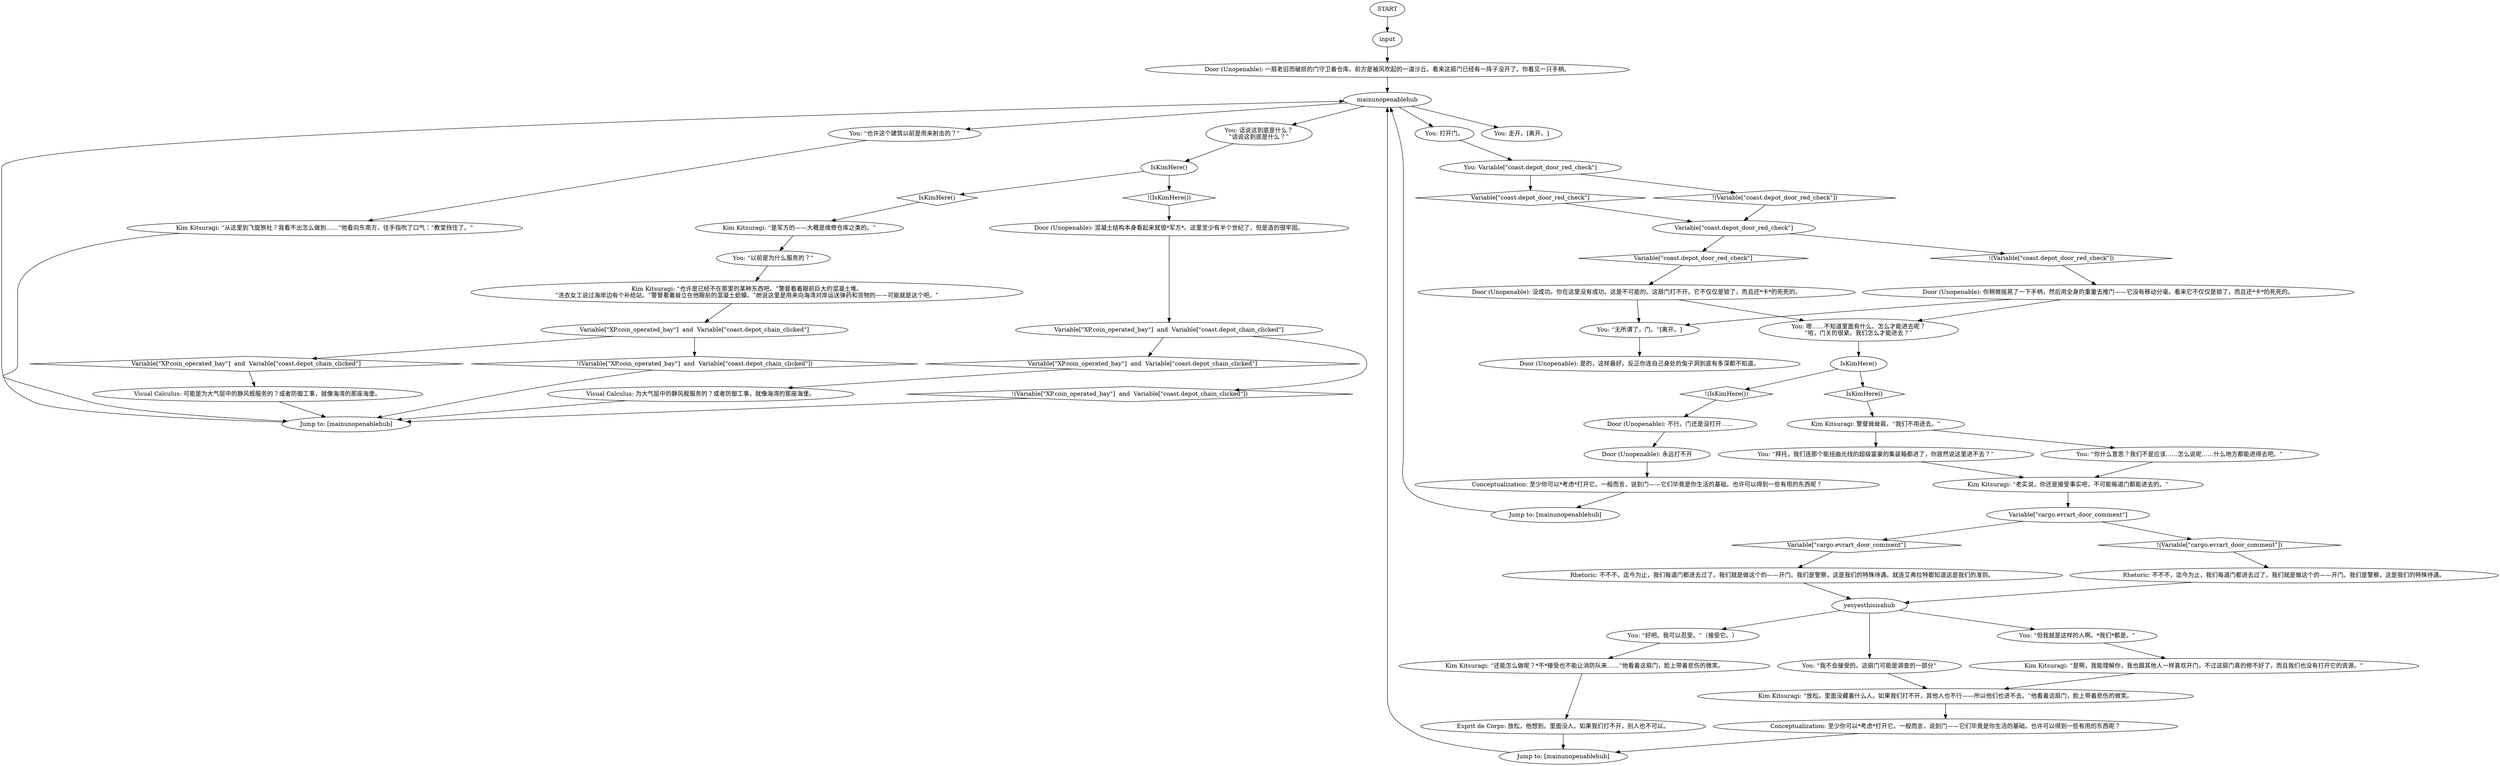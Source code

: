 # LANDS END / DEPOT DOOR
# The door to the jammed supply depot near Land's End. The door is jammed and locked. You can't open it. EVER.
# ==================================================
digraph G {
	  0 [label="START"];
	  1 [label="input"];
	  2 [label="Kim Kitsuragi: 警督耸耸肩。“我们不用进去。”"];
	  3 [label="You: “拜托，我们连那个能扭曲光线的超级富豪的集装箱都进了，你居然说这里进不去？”"];
	  4 [label="Jump to: [mainunopenablehub]"];
	  5 [label="Door (Unopenable): 一扇老旧而破损的门守卫着仓库。前方是被风吹起的一道沙丘。看来这扇门已经有一阵子没开了。你看见一只手柄。"];
	  6 [label="Kim Kitsuragi: “放松。里面没藏着什么人。如果我们打不开，其他人也不行——所以他们也进不去。”他看着这扇门，脸上带着悲伤的微笑。"];
	  7 [label="Jump to: [mainunopenablehub]"];
	  8 [label="Door (Unopenable): 没成功。你在这里没有成功。这是不可能的。这扇门打不开。它不仅仅是锁了，而且还*卡*的死死的。"];
	  9 [label="You: “你什么意思？我们不是应该……怎么说呢……什么地方都能进得去吧。”"];
	  10 [label="Door (Unopenable): 混凝土结构本身看起来就很*军方*。这里至少有半个世纪了，但是造的很牢固。"];
	  11 [label="Jump to: [mainunopenablehub]"];
	  12 [label="Rhetoric: 不不不，迄今为止，我们每道门都进去过了。我们就是做这个的——开门。我们是警察，这是我们的特殊待遇。就连艾弗拉特都知道这是我们的准则。"];
	  13 [label="Variable[\"XP.coin_operated_bay\"]  and  Variable[\"coast.depot_chain_clicked\"]"];
	  14 [label="Variable[\"XP.coin_operated_bay\"]  and  Variable[\"coast.depot_chain_clicked\"]", shape=diamond];
	  15 [label="!(Variable[\"XP.coin_operated_bay\"]  and  Variable[\"coast.depot_chain_clicked\"])", shape=diamond];
	  16 [label="You: “我不会接受的。这扇门可能是调查的一部分”"];
	  17 [label="You: “也许这个建筑以前是用来射击的？”"];
	  18 [label="Conceptualization: 至少你可以*考虑*打开它。一般而言，说到门——它们毕竟是你生活的基础。也许可以得到一些有用的东西呢？"];
	  19 [label="You: “以前是为什么服务的？”"];
	  20 [label="mainunopenablehub"];
	  21 [label="IsKimHere()"];
	  22 [label="IsKimHere()", shape=diamond];
	  23 [label="!(IsKimHere())", shape=diamond];
	  24 [label="Rhetoric: 不不不，迄今为止，我们每道门都进去过了。我们就是做这个的——开门。我们是警察，这是我们的特殊待遇。"];
	  26 [label="Door (Unopenable): 是的，这样最好。反正你连自己身处的兔子洞到底有多深都不知道。"];
	  27 [label="You: “但我就是这样的人啊。*我们*都是。”"];
	  28 [label="Variable[\"cargo.evrart_door_comment\"]"];
	  29 [label="Variable[\"cargo.evrart_door_comment\"]", shape=diamond];
	  30 [label="!(Variable[\"cargo.evrart_door_comment\"])", shape=diamond];
	  31 [label="Visual Calculus: 可能是为大气层中的静风舰服务的？或者防御工事，就像海湾的那座海堡。"];
	  32 [label="Kim Kitsuragi: “是啊，我能理解你，我也跟其他人一样喜欢开门，不过这扇门真的修不好了，而且我们也没有打开它的资源。”"];
	  33 [label="yesyesthisisahub"];
	  34 [label="You: 打开门。"];
	  35 [label="You: Variable[\"coast.depot_door_red_check\"]"];
	  36 [label="Variable[\"coast.depot_door_red_check\"]", shape=diamond];
	  37 [label="!(Variable[\"coast.depot_door_red_check\"])", shape=diamond];
	  38 [label="Conceptualization: 至少你可以*考虑*打开它。一般而言，说到门——它们毕竟是你生活的基础。也许可以得到一些有用的东西呢？"];
	  39 [label="You: 走开。[离开。]"];
	  40 [label="You: 话说这到底是什么？\n“话说这到底是什么？”"];
	  41 [label="Kim Kitsuragi: “也许是已经不在那里的某种东西吧。”警督看着眼前巨大的混凝土堆。\n“洗衣女工说过海岸边有个补给站。”警督看着耸立在他眼前的混凝土蛤蟆。“她说这里是用来向海湾对岸运送弹药和货物的——可能就是这个吧。”"];
	  42 [label="Variable[\"XP.coin_operated_bay\"]  and  Variable[\"coast.depot_chain_clicked\"]"];
	  43 [label="Variable[\"XP.coin_operated_bay\"]  and  Variable[\"coast.depot_chain_clicked\"]", shape=diamond];
	  44 [label="!(Variable[\"XP.coin_operated_bay\"]  and  Variable[\"coast.depot_chain_clicked\"])", shape=diamond];
	  45 [label="You: “无所谓了，门。”[离开。]"];
	  46 [label="Kim Kitsuragi: “老实说，你还是接受事实吧，不可能每道门都能进去的。”"];
	  47 [label="IsKimHere()"];
	  48 [label="IsKimHere()", shape=diamond];
	  49 [label="!(IsKimHere())", shape=diamond];
	  50 [label="Variable[\"coast.depot_door_red_check\"]"];
	  51 [label="Variable[\"coast.depot_door_red_check\"]", shape=diamond];
	  52 [label="!(Variable[\"coast.depot_door_red_check\"])", shape=diamond];
	  53 [label="Door (Unopenable): 永远打不开"];
	  54 [label="Esprit de Corps: 放松，他想到。里面没人。如果我们打不开，别人也不可以。"];
	  55 [label="You: “好吧。我可以忍受。”（接受它。）"];
	  56 [label="Kim Kitsuragi: “还能怎么做呢？*不*接受也不能让消防队来……”他看着这扇门，脸上带着悲伤的微笑。"];
	  57 [label="Door (Unopenable): 你稍微摇晃了一下手柄，然后用全身的重量去推门——它没有移动分毫。看来它不仅仅是锁了，而且还*卡*的死死的。"];
	  58 [label="Kim Kitsuragi: “从这里到飞旋旅社？我看不出怎么做到……”他看向东南方，往手指吹了口气：“教堂挡住了。”"];
	  59 [label="You: 嗯……不知道里面有什么。怎么才能进去呢？\n“哈，门关的很紧。我们怎么才能进去？”"];
	  60 [label="Door (Unopenable): 不行。门还是没打开……"];
	  61 [label="Kim Kitsuragi: “是军方的——大概是维修仓库之类的。”"];
	  62 [label="Visual Calculus: 为大气层中的静风舰服务的？或者防御工事，就像海湾的那座海堡。"];
	  0 -> 1
	  1 -> 5
	  2 -> 9
	  2 -> 3
	  3 -> 46
	  4 -> 20
	  5 -> 20
	  6 -> 18
	  7 -> 20
	  8 -> 59
	  8 -> 45
	  9 -> 46
	  10 -> 13
	  11 -> 20
	  12 -> 33
	  13 -> 14
	  13 -> 15
	  14 -> 62
	  15 -> 4
	  16 -> 6
	  17 -> 58
	  18 -> 7
	  19 -> 41
	  20 -> 40
	  20 -> 17
	  20 -> 34
	  20 -> 39
	  21 -> 22
	  21 -> 23
	  22 -> 2
	  23 -> 60
	  24 -> 33
	  27 -> 32
	  28 -> 29
	  28 -> 30
	  29 -> 12
	  30 -> 24
	  31 -> 4
	  32 -> 6
	  33 -> 16
	  33 -> 27
	  33 -> 55
	  34 -> 35
	  35 -> 36
	  35 -> 37
	  36 -> 50
	  37 -> 50
	  38 -> 11
	  40 -> 47
	  41 -> 42
	  42 -> 43
	  42 -> 44
	  43 -> 31
	  44 -> 4
	  45 -> 26
	  46 -> 28
	  47 -> 48
	  47 -> 49
	  48 -> 61
	  49 -> 10
	  50 -> 51
	  50 -> 52
	  51 -> 8
	  52 -> 57
	  53 -> 38
	  54 -> 7
	  55 -> 56
	  56 -> 54
	  57 -> 59
	  57 -> 45
	  58 -> 4
	  59 -> 21
	  60 -> 53
	  61 -> 19
	  62 -> 4
}

